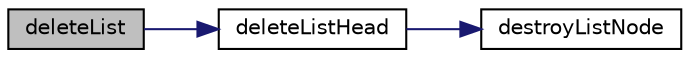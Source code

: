 digraph "deleteList"
{
  edge [fontname="Helvetica",fontsize="10",labelfontname="Helvetica",labelfontsize="10"];
  node [fontname="Helvetica",fontsize="10",shape=record];
  rankdir="LR";
  Node1 [label="deleteList",height=0.2,width=0.4,color="black", fillcolor="grey75", style="filled", fontcolor="black"];
  Node1 -> Node2 [color="midnightblue",fontsize="10",style="solid",fontname="Helvetica"];
  Node2 [label="deleteListHead",height=0.2,width=0.4,color="black", fillcolor="white", style="filled",URL="$linked_list_8c.html#ac8865581e35a73c50c4b3afcaad927a1"];
  Node2 -> Node3 [color="midnightblue",fontsize="10",style="solid",fontname="Helvetica"];
  Node3 [label="destroyListNode",height=0.2,width=0.4,color="black", fillcolor="white", style="filled",URL="$linked_list_8c.html#a4c4622c0d2c12fab6708cd6704033f7a"];
}
